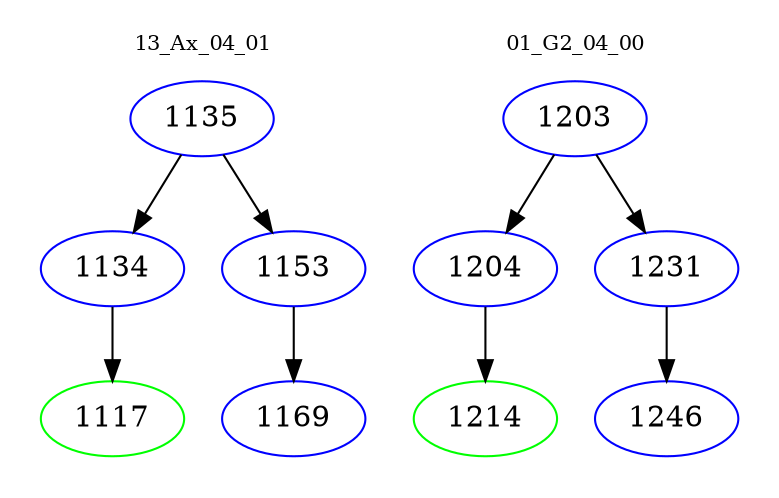 digraph{
subgraph cluster_0 {
color = white
label = "13_Ax_04_01";
fontsize=10;
T0_1135 [label="1135", color="blue"]
T0_1135 -> T0_1134 [color="black"]
T0_1134 [label="1134", color="blue"]
T0_1134 -> T0_1117 [color="black"]
T0_1117 [label="1117", color="green"]
T0_1135 -> T0_1153 [color="black"]
T0_1153 [label="1153", color="blue"]
T0_1153 -> T0_1169 [color="black"]
T0_1169 [label="1169", color="blue"]
}
subgraph cluster_1 {
color = white
label = "01_G2_04_00";
fontsize=10;
T1_1203 [label="1203", color="blue"]
T1_1203 -> T1_1204 [color="black"]
T1_1204 [label="1204", color="blue"]
T1_1204 -> T1_1214 [color="black"]
T1_1214 [label="1214", color="green"]
T1_1203 -> T1_1231 [color="black"]
T1_1231 [label="1231", color="blue"]
T1_1231 -> T1_1246 [color="black"]
T1_1246 [label="1246", color="blue"]
}
}
